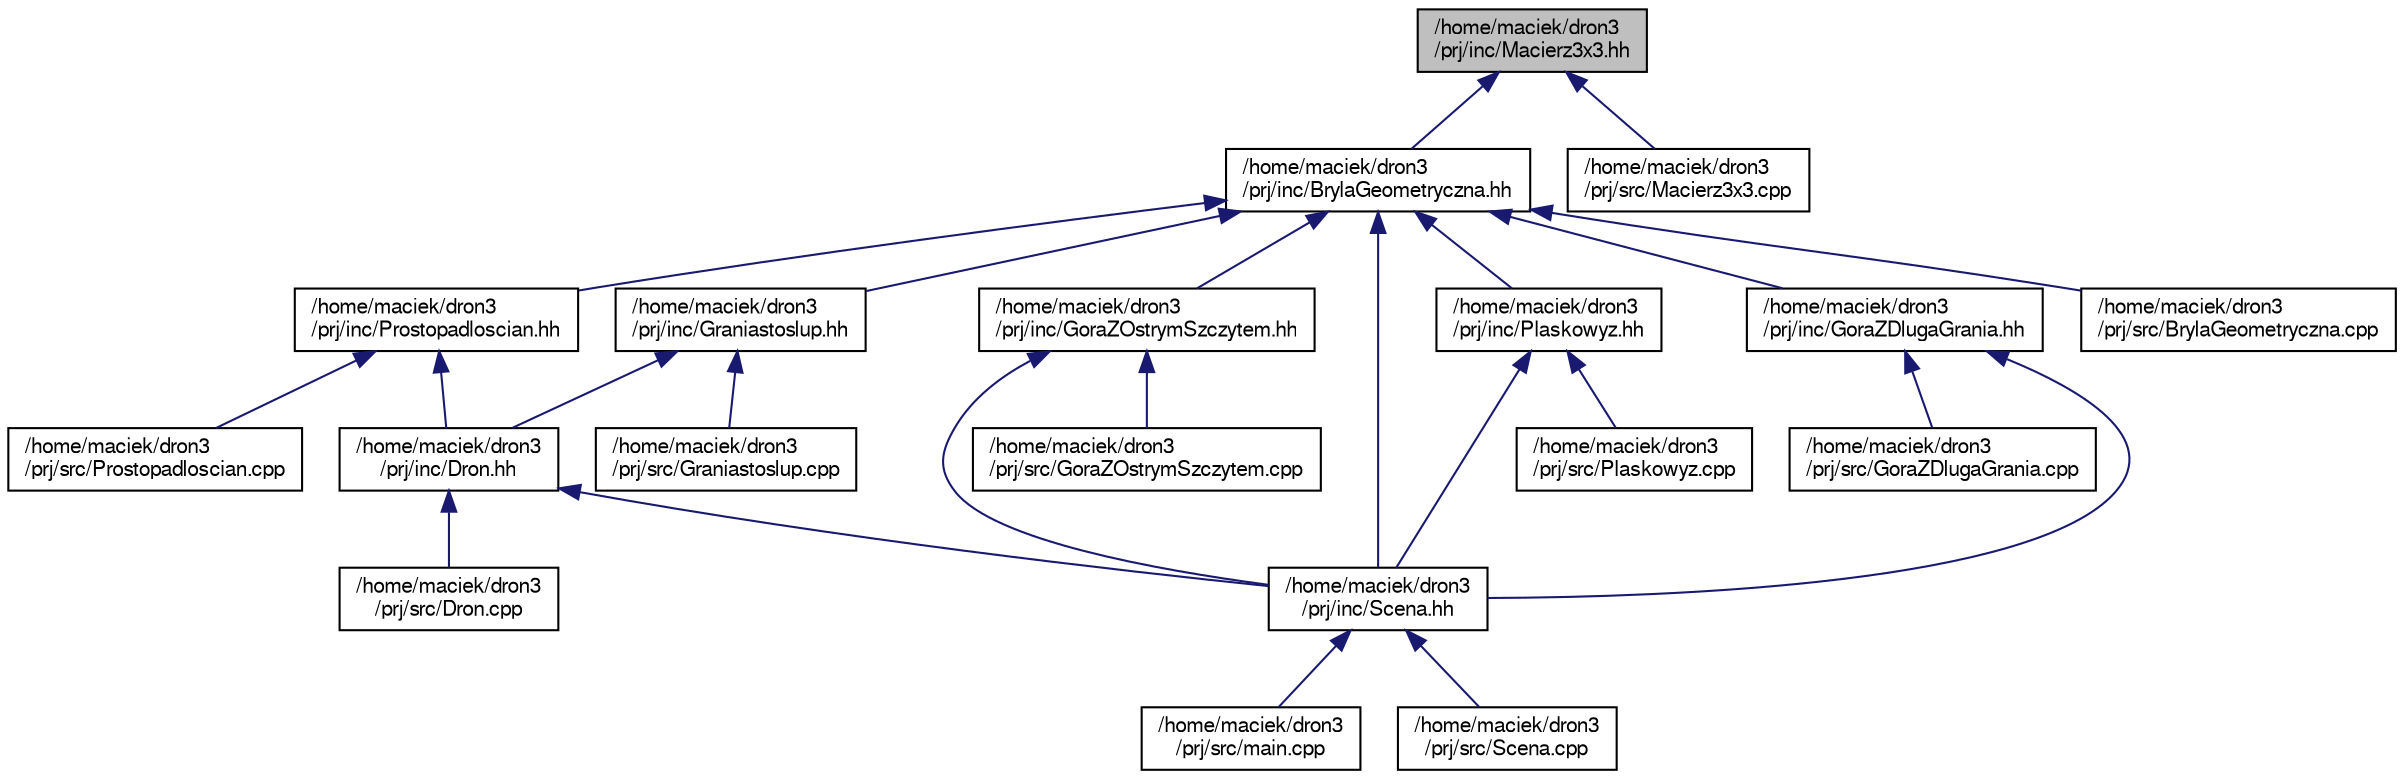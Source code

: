 digraph "/home/maciek/dron3/prj/inc/Macierz3x3.hh"
{
 // LATEX_PDF_SIZE
  edge [fontname="FreeSans",fontsize="10",labelfontname="FreeSans",labelfontsize="10"];
  node [fontname="FreeSans",fontsize="10",shape=record];
  Node1 [label="/home/maciek/dron3\l/prj/inc/Macierz3x3.hh",height=0.2,width=0.4,color="black", fillcolor="grey75", style="filled", fontcolor="black",tooltip="Ten plik zawiera definicję klasy Macierz3x3."];
  Node1 -> Node2 [dir="back",color="midnightblue",fontsize="10",style="solid",fontname="FreeSans"];
  Node2 [label="/home/maciek/dron3\l/prj/inc/BrylaGeometryczna.hh",height=0.2,width=0.4,color="black", fillcolor="white", style="filled",URL="$a00026.html",tooltip="Ten plik zawiera definicję klasy BrylaGeometryczna."];
  Node2 -> Node3 [dir="back",color="midnightblue",fontsize="10",style="solid",fontname="FreeSans"];
  Node3 [label="/home/maciek/dron3\l/prj/inc/Prostopadloscian.hh",height=0.2,width=0.4,color="black", fillcolor="white", style="filled",URL="$a00056.html",tooltip="Ten plik zawiera definicję klasy Prostopadloscian."];
  Node3 -> Node4 [dir="back",color="midnightblue",fontsize="10",style="solid",fontname="FreeSans"];
  Node4 [label="/home/maciek/dron3\l/prj/inc/Dron.hh",height=0.2,width=0.4,color="black", fillcolor="white", style="filled",URL="$a00029.html",tooltip="Ten plik zawiera definicję klasy Dron."];
  Node4 -> Node5 [dir="back",color="midnightblue",fontsize="10",style="solid",fontname="FreeSans"];
  Node5 [label="/home/maciek/dron3\l/prj/inc/Scena.hh",height=0.2,width=0.4,color="black", fillcolor="white", style="filled",URL="$a00059.html",tooltip="Ten plik zawiera definicję klasy Scena."];
  Node5 -> Node6 [dir="back",color="midnightblue",fontsize="10",style="solid",fontname="FreeSans"];
  Node6 [label="/home/maciek/dron3\l/prj/src/main.cpp",height=0.2,width=0.4,color="black", fillcolor="white", style="filled",URL="$a00089.html",tooltip=" "];
  Node5 -> Node7 [dir="back",color="midnightblue",fontsize="10",style="solid",fontname="FreeSans"];
  Node7 [label="/home/maciek/dron3\l/prj/src/Scena.cpp",height=0.2,width=0.4,color="black", fillcolor="white", style="filled",URL="$a00104.html",tooltip=" "];
  Node4 -> Node8 [dir="back",color="midnightblue",fontsize="10",style="solid",fontname="FreeSans"];
  Node8 [label="/home/maciek/dron3\l/prj/src/Dron.cpp",height=0.2,width=0.4,color="black", fillcolor="white", style="filled",URL="$a00074.html",tooltip=" "];
  Node3 -> Node9 [dir="back",color="midnightblue",fontsize="10",style="solid",fontname="FreeSans"];
  Node9 [label="/home/maciek/dron3\l/prj/src/Prostopadloscian.cpp",height=0.2,width=0.4,color="black", fillcolor="white", style="filled",URL="$a00101.html",tooltip=" "];
  Node2 -> Node10 [dir="back",color="midnightblue",fontsize="10",style="solid",fontname="FreeSans"];
  Node10 [label="/home/maciek/dron3\l/prj/inc/Graniastoslup.hh",height=0.2,width=0.4,color="black", fillcolor="white", style="filled",URL="$a00038.html",tooltip="Ten plik zawiera definicję klasy Graniastoslup."];
  Node10 -> Node4 [dir="back",color="midnightblue",fontsize="10",style="solid",fontname="FreeSans"];
  Node10 -> Node11 [dir="back",color="midnightblue",fontsize="10",style="solid",fontname="FreeSans"];
  Node11 [label="/home/maciek/dron3\l/prj/src/Graniastoslup.cpp",height=0.2,width=0.4,color="black", fillcolor="white", style="filled",URL="$a00083.html",tooltip=" "];
  Node2 -> Node12 [dir="back",color="midnightblue",fontsize="10",style="solid",fontname="FreeSans"];
  Node12 [label="/home/maciek/dron3\l/prj/inc/GoraZDlugaGrania.hh",height=0.2,width=0.4,color="black", fillcolor="white", style="filled",URL="$a00032.html",tooltip="Ten plik zawiera definicję klasy GoraZDlugaGrania."];
  Node12 -> Node5 [dir="back",color="midnightblue",fontsize="10",style="solid",fontname="FreeSans"];
  Node12 -> Node13 [dir="back",color="midnightblue",fontsize="10",style="solid",fontname="FreeSans"];
  Node13 [label="/home/maciek/dron3\l/prj/src/GoraZDlugaGrania.cpp",height=0.2,width=0.4,color="black", fillcolor="white", style="filled",URL="$a00077.html",tooltip=" "];
  Node2 -> Node14 [dir="back",color="midnightblue",fontsize="10",style="solid",fontname="FreeSans"];
  Node14 [label="/home/maciek/dron3\l/prj/inc/GoraZOstrymSzczytem.hh",height=0.2,width=0.4,color="black", fillcolor="white", style="filled",URL="$a00035.html",tooltip="Ten plik zawiera definicję klasy GoraZOstrymSzczytem."];
  Node14 -> Node5 [dir="back",color="midnightblue",fontsize="10",style="solid",fontname="FreeSans"];
  Node14 -> Node15 [dir="back",color="midnightblue",fontsize="10",style="solid",fontname="FreeSans"];
  Node15 [label="/home/maciek/dron3\l/prj/src/GoraZOstrymSzczytem.cpp",height=0.2,width=0.4,color="black", fillcolor="white", style="filled",URL="$a00080.html",tooltip=" "];
  Node2 -> Node16 [dir="back",color="midnightblue",fontsize="10",style="solid",fontname="FreeSans"];
  Node16 [label="/home/maciek/dron3\l/prj/inc/Plaskowyz.hh",height=0.2,width=0.4,color="black", fillcolor="white", style="filled",URL="$a00053.html",tooltip="Ten plik zawiera definicję klasy Plaskowyz."];
  Node16 -> Node5 [dir="back",color="midnightblue",fontsize="10",style="solid",fontname="FreeSans"];
  Node16 -> Node17 [dir="back",color="midnightblue",fontsize="10",style="solid",fontname="FreeSans"];
  Node17 [label="/home/maciek/dron3\l/prj/src/Plaskowyz.cpp",height=0.2,width=0.4,color="black", fillcolor="white", style="filled",URL="$a00098.html",tooltip=" "];
  Node2 -> Node5 [dir="back",color="midnightblue",fontsize="10",style="solid",fontname="FreeSans"];
  Node2 -> Node18 [dir="back",color="midnightblue",fontsize="10",style="solid",fontname="FreeSans"];
  Node18 [label="/home/maciek/dron3\l/prj/src/BrylaGeometryczna.cpp",height=0.2,width=0.4,color="black", fillcolor="white", style="filled",URL="$a00071.html",tooltip=" "];
  Node1 -> Node19 [dir="back",color="midnightblue",fontsize="10",style="solid",fontname="FreeSans"];
  Node19 [label="/home/maciek/dron3\l/prj/src/Macierz3x3.cpp",height=0.2,width=0.4,color="black", fillcolor="white", style="filled",URL="$a00086.html",tooltip=" "];
}
